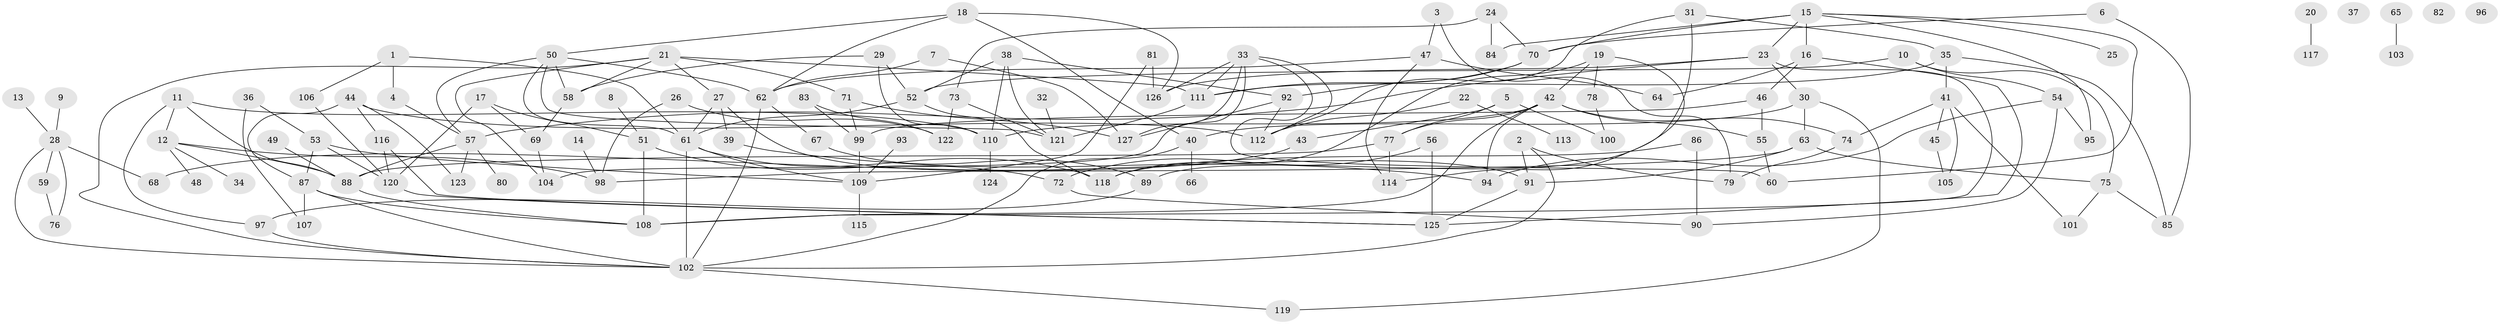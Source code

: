 // coarse degree distribution, {3: 0.18292682926829268, 2: 0.13414634146341464, 1: 0.14634146341463414, 5: 0.13414634146341464, 4: 0.15853658536585366, 6: 0.024390243902439025, 7: 0.0975609756097561, 0: 0.06097560975609756, 9: 0.036585365853658534, 11: 0.012195121951219513, 8: 0.012195121951219513}
// Generated by graph-tools (version 1.1) at 2025/41/03/06/25 10:41:22]
// undirected, 127 vertices, 199 edges
graph export_dot {
graph [start="1"]
  node [color=gray90,style=filled];
  1;
  2;
  3;
  4;
  5;
  6;
  7;
  8;
  9;
  10;
  11;
  12;
  13;
  14;
  15;
  16;
  17;
  18;
  19;
  20;
  21;
  22;
  23;
  24;
  25;
  26;
  27;
  28;
  29;
  30;
  31;
  32;
  33;
  34;
  35;
  36;
  37;
  38;
  39;
  40;
  41;
  42;
  43;
  44;
  45;
  46;
  47;
  48;
  49;
  50;
  51;
  52;
  53;
  54;
  55;
  56;
  57;
  58;
  59;
  60;
  61;
  62;
  63;
  64;
  65;
  66;
  67;
  68;
  69;
  70;
  71;
  72;
  73;
  74;
  75;
  76;
  77;
  78;
  79;
  80;
  81;
  82;
  83;
  84;
  85;
  86;
  87;
  88;
  89;
  90;
  91;
  92;
  93;
  94;
  95;
  96;
  97;
  98;
  99;
  100;
  101;
  102;
  103;
  104;
  105;
  106;
  107;
  108;
  109;
  110;
  111;
  112;
  113;
  114;
  115;
  116;
  117;
  118;
  119;
  120;
  121;
  122;
  123;
  124;
  125;
  126;
  127;
  1 -- 4;
  1 -- 61;
  1 -- 106;
  2 -- 79;
  2 -- 91;
  2 -- 102;
  3 -- 47;
  3 -- 79;
  4 -- 57;
  5 -- 43;
  5 -- 77;
  5 -- 100;
  6 -- 70;
  6 -- 85;
  7 -- 62;
  7 -- 127;
  8 -- 51;
  9 -- 28;
  10 -- 52;
  10 -- 54;
  10 -- 75;
  11 -- 12;
  11 -- 88;
  11 -- 97;
  11 -- 110;
  12 -- 34;
  12 -- 48;
  12 -- 88;
  12 -- 98;
  13 -- 28;
  14 -- 98;
  15 -- 16;
  15 -- 23;
  15 -- 25;
  15 -- 60;
  15 -- 70;
  15 -- 84;
  15 -- 95;
  16 -- 46;
  16 -- 64;
  16 -- 125;
  17 -- 51;
  17 -- 69;
  17 -- 120;
  18 -- 40;
  18 -- 50;
  18 -- 62;
  18 -- 126;
  19 -- 42;
  19 -- 78;
  19 -- 114;
  19 -- 118;
  20 -- 117;
  21 -- 27;
  21 -- 58;
  21 -- 71;
  21 -- 102;
  21 -- 104;
  21 -- 111;
  22 -- 112;
  22 -- 113;
  23 -- 30;
  23 -- 57;
  23 -- 108;
  23 -- 126;
  24 -- 70;
  24 -- 73;
  24 -- 84;
  26 -- 98;
  26 -- 122;
  27 -- 39;
  27 -- 61;
  27 -- 91;
  28 -- 59;
  28 -- 68;
  28 -- 76;
  28 -- 102;
  29 -- 52;
  29 -- 58;
  29 -- 110;
  30 -- 40;
  30 -- 63;
  30 -- 119;
  31 -- 35;
  31 -- 89;
  31 -- 112;
  32 -- 121;
  33 -- 60;
  33 -- 104;
  33 -- 111;
  33 -- 112;
  33 -- 126;
  33 -- 127;
  35 -- 41;
  35 -- 85;
  35 -- 111;
  36 -- 53;
  36 -- 107;
  38 -- 52;
  38 -- 92;
  38 -- 110;
  38 -- 121;
  39 -- 94;
  40 -- 66;
  40 -- 102;
  41 -- 45;
  41 -- 74;
  41 -- 101;
  41 -- 105;
  42 -- 55;
  42 -- 74;
  42 -- 77;
  42 -- 94;
  42 -- 108;
  42 -- 110;
  43 -- 68;
  44 -- 87;
  44 -- 112;
  44 -- 116;
  44 -- 123;
  45 -- 105;
  46 -- 55;
  46 -- 99;
  47 -- 62;
  47 -- 64;
  47 -- 114;
  49 -- 88;
  50 -- 57;
  50 -- 58;
  50 -- 61;
  50 -- 62;
  50 -- 121;
  51 -- 72;
  51 -- 108;
  52 -- 61;
  52 -- 118;
  53 -- 87;
  53 -- 109;
  53 -- 120;
  54 -- 90;
  54 -- 94;
  54 -- 95;
  55 -- 60;
  56 -- 72;
  56 -- 125;
  57 -- 80;
  57 -- 88;
  57 -- 123;
  58 -- 69;
  59 -- 76;
  61 -- 102;
  61 -- 109;
  61 -- 118;
  62 -- 67;
  62 -- 102;
  63 -- 75;
  63 -- 91;
  63 -- 98;
  65 -- 103;
  67 -- 89;
  69 -- 104;
  70 -- 92;
  70 -- 111;
  71 -- 99;
  71 -- 127;
  72 -- 90;
  73 -- 121;
  73 -- 122;
  74 -- 79;
  75 -- 85;
  75 -- 101;
  77 -- 88;
  77 -- 114;
  78 -- 100;
  81 -- 109;
  81 -- 126;
  83 -- 99;
  83 -- 122;
  86 -- 90;
  86 -- 118;
  87 -- 102;
  87 -- 107;
  87 -- 108;
  88 -- 108;
  89 -- 97;
  91 -- 125;
  92 -- 112;
  92 -- 127;
  93 -- 109;
  97 -- 102;
  99 -- 109;
  102 -- 119;
  106 -- 120;
  109 -- 115;
  110 -- 124;
  111 -- 121;
  116 -- 120;
  116 -- 125;
  120 -- 125;
}
